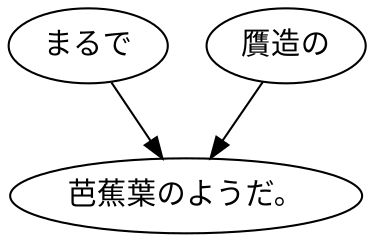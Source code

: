 digraph graph3378 {
	node0 [label="まるで"];
	node1 [label="贋造の"];
	node2 [label="芭蕉葉のようだ。"];
	node0 -> node2;
	node1 -> node2;
}
